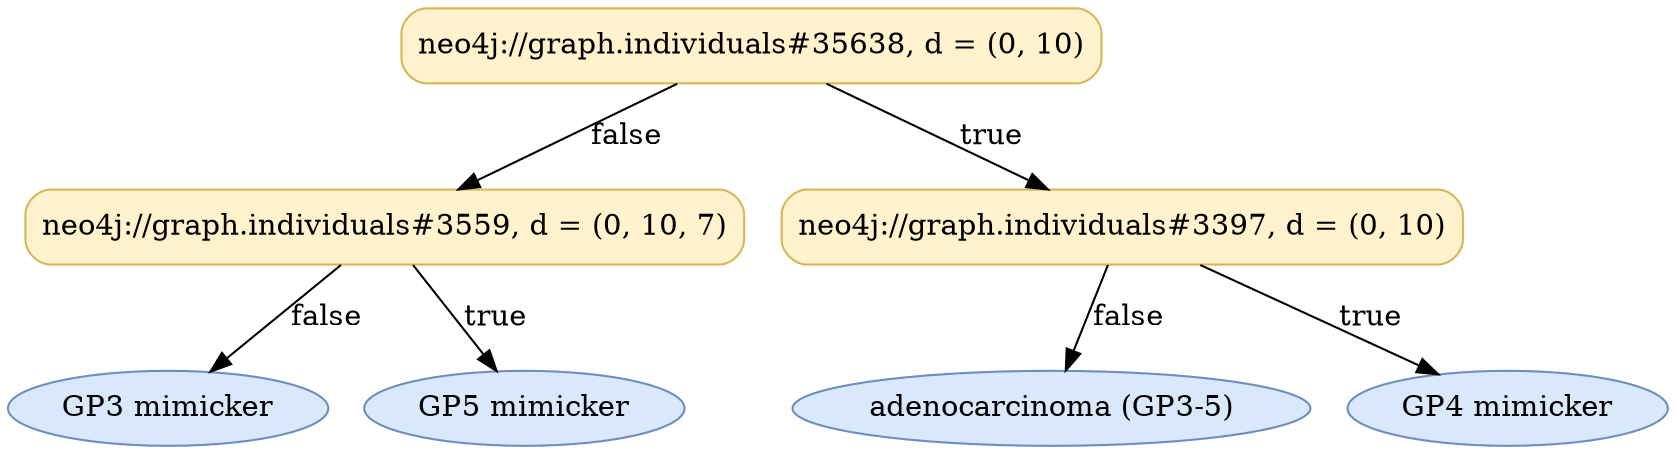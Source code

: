 digraph DT{
label=""
fontname="Times-Roman"
node[fontname="Times-Roman"];
Node1 [label="neo4j://graph.individuals#35638, d = (0, 10)", fillcolor="#FFF2CC", color="#D6B656", style="rounded,filled", shape="box"];
Node2 [label="neo4j://graph.individuals#3559, d = (0, 10, 7)", fillcolor="#FFF2CC", color="#D6B656", style="rounded,filled", shape="box"];
Node3 [label="GP3 mimicker", fillcolor="#DAE8FC", color="#6C8EBF", style="rounded,filled", shape="ellipse"];
Node2 -> Node3 [label="false"];
Node4 [label="GP5 mimicker", fillcolor="#DAE8FC", color="#6C8EBF", style="rounded,filled", shape="ellipse"];
Node2 -> Node4 [label="true"];
Node1 -> Node2 [label="false"];
Node5 [label="neo4j://graph.individuals#3397, d = (0, 10)", fillcolor="#FFF2CC", color="#D6B656", style="rounded,filled", shape="box"];
Node6 [label="adenocarcinoma (GP3-5)", fillcolor="#DAE8FC", color="#6C8EBF", style="rounded,filled", shape="ellipse"];
Node5 -> Node6 [label="false"];
Node7 [label="GP4 mimicker", fillcolor="#DAE8FC", color="#6C8EBF", style="rounded,filled", shape="ellipse"];
Node5 -> Node7 [label="true"];
Node1 -> Node5 [label="true"];
}